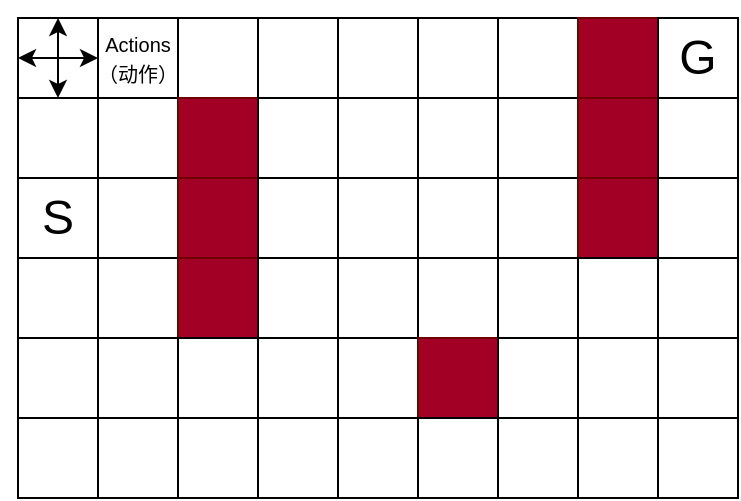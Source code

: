 <mxfile version="21.6.8" type="device">
  <diagram name="Page-1" id="P0LkNidoMmo3ezBTxwOA">
    <mxGraphModel dx="850" dy="819" grid="1" gridSize="10" guides="1" tooltips="1" connect="1" arrows="1" fold="1" page="1" pageScale="1" pageWidth="850" pageHeight="1100" math="0" shadow="0">
      <root>
        <mxCell id="0" />
        <mxCell id="1" parent="0" />
        <mxCell id="lQ1D0pOcRyS9bwFNiPHQ-1" value="" style="whiteSpace=wrap;html=1;aspect=fixed;" vertex="1" parent="1">
          <mxGeometry x="120" y="240" width="40" height="40" as="geometry" />
        </mxCell>
        <mxCell id="lQ1D0pOcRyS9bwFNiPHQ-2" value="" style="whiteSpace=wrap;html=1;aspect=fixed;" vertex="1" parent="1">
          <mxGeometry x="120" y="280" width="40" height="40" as="geometry" />
        </mxCell>
        <mxCell id="lQ1D0pOcRyS9bwFNiPHQ-3" value="&lt;font style=&quot;font-size: 24px;&quot;&gt;S&lt;/font&gt;" style="whiteSpace=wrap;html=1;aspect=fixed;" vertex="1" parent="1">
          <mxGeometry x="120" y="320" width="40" height="40" as="geometry" />
        </mxCell>
        <mxCell id="lQ1D0pOcRyS9bwFNiPHQ-4" value="" style="whiteSpace=wrap;html=1;aspect=fixed;" vertex="1" parent="1">
          <mxGeometry x="120" y="360" width="40" height="40" as="geometry" />
        </mxCell>
        <mxCell id="lQ1D0pOcRyS9bwFNiPHQ-5" value="" style="whiteSpace=wrap;html=1;aspect=fixed;" vertex="1" parent="1">
          <mxGeometry x="120" y="400" width="40" height="40" as="geometry" />
        </mxCell>
        <mxCell id="lQ1D0pOcRyS9bwFNiPHQ-6" value="" style="whiteSpace=wrap;html=1;aspect=fixed;" vertex="1" parent="1">
          <mxGeometry x="120" y="440" width="40" height="40" as="geometry" />
        </mxCell>
        <mxCell id="lQ1D0pOcRyS9bwFNiPHQ-7" value="" style="whiteSpace=wrap;html=1;aspect=fixed;" vertex="1" parent="1">
          <mxGeometry x="160" y="240" width="40" height="40" as="geometry" />
        </mxCell>
        <mxCell id="lQ1D0pOcRyS9bwFNiPHQ-8" value="" style="whiteSpace=wrap;html=1;aspect=fixed;" vertex="1" parent="1">
          <mxGeometry x="160" y="280" width="40" height="40" as="geometry" />
        </mxCell>
        <mxCell id="lQ1D0pOcRyS9bwFNiPHQ-9" value="" style="whiteSpace=wrap;html=1;aspect=fixed;" vertex="1" parent="1">
          <mxGeometry x="160" y="320" width="40" height="40" as="geometry" />
        </mxCell>
        <mxCell id="lQ1D0pOcRyS9bwFNiPHQ-10" value="" style="whiteSpace=wrap;html=1;aspect=fixed;" vertex="1" parent="1">
          <mxGeometry x="160" y="360" width="40" height="40" as="geometry" />
        </mxCell>
        <mxCell id="lQ1D0pOcRyS9bwFNiPHQ-11" value="" style="whiteSpace=wrap;html=1;aspect=fixed;" vertex="1" parent="1">
          <mxGeometry x="160" y="400" width="40" height="40" as="geometry" />
        </mxCell>
        <mxCell id="lQ1D0pOcRyS9bwFNiPHQ-12" value="" style="whiteSpace=wrap;html=1;aspect=fixed;" vertex="1" parent="1">
          <mxGeometry x="160" y="440" width="40" height="40" as="geometry" />
        </mxCell>
        <mxCell id="lQ1D0pOcRyS9bwFNiPHQ-13" value="" style="whiteSpace=wrap;html=1;aspect=fixed;" vertex="1" parent="1">
          <mxGeometry x="200" y="240" width="40" height="40" as="geometry" />
        </mxCell>
        <mxCell id="lQ1D0pOcRyS9bwFNiPHQ-14" value="" style="whiteSpace=wrap;html=1;aspect=fixed;fillColor=#a20025;fontColor=#ffffff;strokeColor=#6F0000;" vertex="1" parent="1">
          <mxGeometry x="200" y="280" width="40" height="40" as="geometry" />
        </mxCell>
        <mxCell id="lQ1D0pOcRyS9bwFNiPHQ-15" value="" style="whiteSpace=wrap;html=1;aspect=fixed;fillColor=#a20025;fontColor=#ffffff;strokeColor=#6F0000;" vertex="1" parent="1">
          <mxGeometry x="200" y="320" width="40" height="40" as="geometry" />
        </mxCell>
        <mxCell id="lQ1D0pOcRyS9bwFNiPHQ-16" value="" style="whiteSpace=wrap;html=1;aspect=fixed;fillColor=#a20025;fontColor=#ffffff;strokeColor=#6F0000;" vertex="1" parent="1">
          <mxGeometry x="200" y="360" width="40" height="40" as="geometry" />
        </mxCell>
        <mxCell id="lQ1D0pOcRyS9bwFNiPHQ-17" value="" style="whiteSpace=wrap;html=1;aspect=fixed;" vertex="1" parent="1">
          <mxGeometry x="200" y="400" width="40" height="40" as="geometry" />
        </mxCell>
        <mxCell id="lQ1D0pOcRyS9bwFNiPHQ-18" value="" style="whiteSpace=wrap;html=1;aspect=fixed;" vertex="1" parent="1">
          <mxGeometry x="200" y="440" width="40" height="40" as="geometry" />
        </mxCell>
        <mxCell id="lQ1D0pOcRyS9bwFNiPHQ-19" value="" style="whiteSpace=wrap;html=1;aspect=fixed;" vertex="1" parent="1">
          <mxGeometry x="240" y="240" width="40" height="40" as="geometry" />
        </mxCell>
        <mxCell id="lQ1D0pOcRyS9bwFNiPHQ-20" value="" style="whiteSpace=wrap;html=1;aspect=fixed;" vertex="1" parent="1">
          <mxGeometry x="240" y="280" width="40" height="40" as="geometry" />
        </mxCell>
        <mxCell id="lQ1D0pOcRyS9bwFNiPHQ-21" value="" style="whiteSpace=wrap;html=1;aspect=fixed;" vertex="1" parent="1">
          <mxGeometry x="240" y="320" width="40" height="40" as="geometry" />
        </mxCell>
        <mxCell id="lQ1D0pOcRyS9bwFNiPHQ-22" value="" style="whiteSpace=wrap;html=1;aspect=fixed;" vertex="1" parent="1">
          <mxGeometry x="240" y="360" width="40" height="40" as="geometry" />
        </mxCell>
        <mxCell id="lQ1D0pOcRyS9bwFNiPHQ-23" value="" style="whiteSpace=wrap;html=1;aspect=fixed;" vertex="1" parent="1">
          <mxGeometry x="240" y="400" width="40" height="40" as="geometry" />
        </mxCell>
        <mxCell id="lQ1D0pOcRyS9bwFNiPHQ-24" value="" style="whiteSpace=wrap;html=1;aspect=fixed;" vertex="1" parent="1">
          <mxGeometry x="240" y="440" width="40" height="40" as="geometry" />
        </mxCell>
        <mxCell id="lQ1D0pOcRyS9bwFNiPHQ-25" value="" style="whiteSpace=wrap;html=1;aspect=fixed;" vertex="1" parent="1">
          <mxGeometry x="280" y="240" width="40" height="40" as="geometry" />
        </mxCell>
        <mxCell id="lQ1D0pOcRyS9bwFNiPHQ-26" value="" style="whiteSpace=wrap;html=1;aspect=fixed;" vertex="1" parent="1">
          <mxGeometry x="280" y="280" width="40" height="40" as="geometry" />
        </mxCell>
        <mxCell id="lQ1D0pOcRyS9bwFNiPHQ-27" value="" style="whiteSpace=wrap;html=1;aspect=fixed;" vertex="1" parent="1">
          <mxGeometry x="280" y="320" width="40" height="40" as="geometry" />
        </mxCell>
        <mxCell id="lQ1D0pOcRyS9bwFNiPHQ-28" value="" style="whiteSpace=wrap;html=1;aspect=fixed;" vertex="1" parent="1">
          <mxGeometry x="280" y="360" width="40" height="40" as="geometry" />
        </mxCell>
        <mxCell id="lQ1D0pOcRyS9bwFNiPHQ-29" value="" style="whiteSpace=wrap;html=1;aspect=fixed;" vertex="1" parent="1">
          <mxGeometry x="280" y="400" width="40" height="40" as="geometry" />
        </mxCell>
        <mxCell id="lQ1D0pOcRyS9bwFNiPHQ-30" value="" style="whiteSpace=wrap;html=1;aspect=fixed;" vertex="1" parent="1">
          <mxGeometry x="280" y="440" width="40" height="40" as="geometry" />
        </mxCell>
        <mxCell id="lQ1D0pOcRyS9bwFNiPHQ-31" value="" style="whiteSpace=wrap;html=1;aspect=fixed;" vertex="1" parent="1">
          <mxGeometry x="320" y="240" width="40" height="40" as="geometry" />
        </mxCell>
        <mxCell id="lQ1D0pOcRyS9bwFNiPHQ-32" value="" style="whiteSpace=wrap;html=1;aspect=fixed;" vertex="1" parent="1">
          <mxGeometry x="320" y="280" width="40" height="40" as="geometry" />
        </mxCell>
        <mxCell id="lQ1D0pOcRyS9bwFNiPHQ-33" value="" style="whiteSpace=wrap;html=1;aspect=fixed;" vertex="1" parent="1">
          <mxGeometry x="320" y="320" width="40" height="40" as="geometry" />
        </mxCell>
        <mxCell id="lQ1D0pOcRyS9bwFNiPHQ-34" value="" style="whiteSpace=wrap;html=1;aspect=fixed;" vertex="1" parent="1">
          <mxGeometry x="320" y="360" width="40" height="40" as="geometry" />
        </mxCell>
        <mxCell id="lQ1D0pOcRyS9bwFNiPHQ-35" value="" style="whiteSpace=wrap;html=1;aspect=fixed;fillColor=#a20025;fontColor=#ffffff;strokeColor=#6F0000;" vertex="1" parent="1">
          <mxGeometry x="320" y="400" width="40" height="40" as="geometry" />
        </mxCell>
        <mxCell id="lQ1D0pOcRyS9bwFNiPHQ-36" value="" style="whiteSpace=wrap;html=1;aspect=fixed;" vertex="1" parent="1">
          <mxGeometry x="320" y="440" width="40" height="40" as="geometry" />
        </mxCell>
        <mxCell id="lQ1D0pOcRyS9bwFNiPHQ-37" value="" style="whiteSpace=wrap;html=1;aspect=fixed;" vertex="1" parent="1">
          <mxGeometry x="360" y="240" width="40" height="40" as="geometry" />
        </mxCell>
        <mxCell id="lQ1D0pOcRyS9bwFNiPHQ-38" value="" style="whiteSpace=wrap;html=1;aspect=fixed;" vertex="1" parent="1">
          <mxGeometry x="360" y="280" width="40" height="40" as="geometry" />
        </mxCell>
        <mxCell id="lQ1D0pOcRyS9bwFNiPHQ-39" value="" style="whiteSpace=wrap;html=1;aspect=fixed;" vertex="1" parent="1">
          <mxGeometry x="360" y="320" width="40" height="40" as="geometry" />
        </mxCell>
        <mxCell id="lQ1D0pOcRyS9bwFNiPHQ-40" value="" style="whiteSpace=wrap;html=1;aspect=fixed;" vertex="1" parent="1">
          <mxGeometry x="360" y="360" width="40" height="40" as="geometry" />
        </mxCell>
        <mxCell id="lQ1D0pOcRyS9bwFNiPHQ-41" value="" style="whiteSpace=wrap;html=1;aspect=fixed;" vertex="1" parent="1">
          <mxGeometry x="360" y="400" width="40" height="40" as="geometry" />
        </mxCell>
        <mxCell id="lQ1D0pOcRyS9bwFNiPHQ-42" value="" style="whiteSpace=wrap;html=1;aspect=fixed;" vertex="1" parent="1">
          <mxGeometry x="360" y="440" width="40" height="40" as="geometry" />
        </mxCell>
        <mxCell id="lQ1D0pOcRyS9bwFNiPHQ-43" value="" style="whiteSpace=wrap;html=1;aspect=fixed;fillColor=#a20025;fontColor=#ffffff;strokeColor=#6F0000;" vertex="1" parent="1">
          <mxGeometry x="400" y="240" width="40" height="40" as="geometry" />
        </mxCell>
        <mxCell id="lQ1D0pOcRyS9bwFNiPHQ-44" value="" style="whiteSpace=wrap;html=1;aspect=fixed;fillColor=#a20025;fontColor=#ffffff;strokeColor=#6F0000;" vertex="1" parent="1">
          <mxGeometry x="400" y="280" width="40" height="40" as="geometry" />
        </mxCell>
        <mxCell id="lQ1D0pOcRyS9bwFNiPHQ-45" value="" style="whiteSpace=wrap;html=1;aspect=fixed;fillColor=#a20025;fontColor=#ffffff;strokeColor=#6F0000;" vertex="1" parent="1">
          <mxGeometry x="400" y="320" width="40" height="40" as="geometry" />
        </mxCell>
        <mxCell id="lQ1D0pOcRyS9bwFNiPHQ-46" value="" style="whiteSpace=wrap;html=1;aspect=fixed;" vertex="1" parent="1">
          <mxGeometry x="400" y="360" width="40" height="40" as="geometry" />
        </mxCell>
        <mxCell id="lQ1D0pOcRyS9bwFNiPHQ-47" value="" style="whiteSpace=wrap;html=1;aspect=fixed;" vertex="1" parent="1">
          <mxGeometry x="400" y="400" width="40" height="40" as="geometry" />
        </mxCell>
        <mxCell id="lQ1D0pOcRyS9bwFNiPHQ-48" value="" style="whiteSpace=wrap;html=1;aspect=fixed;" vertex="1" parent="1">
          <mxGeometry x="400" y="440" width="40" height="40" as="geometry" />
        </mxCell>
        <mxCell id="lQ1D0pOcRyS9bwFNiPHQ-49" value="&lt;font style=&quot;font-size: 24px;&quot;&gt;G&lt;/font&gt;" style="whiteSpace=wrap;html=1;aspect=fixed;" vertex="1" parent="1">
          <mxGeometry x="440" y="240" width="40" height="40" as="geometry" />
        </mxCell>
        <mxCell id="lQ1D0pOcRyS9bwFNiPHQ-50" value="" style="whiteSpace=wrap;html=1;aspect=fixed;" vertex="1" parent="1">
          <mxGeometry x="440" y="280" width="40" height="40" as="geometry" />
        </mxCell>
        <mxCell id="lQ1D0pOcRyS9bwFNiPHQ-51" value="" style="whiteSpace=wrap;html=1;aspect=fixed;" vertex="1" parent="1">
          <mxGeometry x="440" y="320" width="40" height="40" as="geometry" />
        </mxCell>
        <mxCell id="lQ1D0pOcRyS9bwFNiPHQ-52" value="" style="whiteSpace=wrap;html=1;aspect=fixed;" vertex="1" parent="1">
          <mxGeometry x="440" y="360" width="40" height="40" as="geometry" />
        </mxCell>
        <mxCell id="lQ1D0pOcRyS9bwFNiPHQ-53" value="" style="whiteSpace=wrap;html=1;aspect=fixed;" vertex="1" parent="1">
          <mxGeometry x="440" y="400" width="40" height="40" as="geometry" />
        </mxCell>
        <mxCell id="lQ1D0pOcRyS9bwFNiPHQ-54" value="" style="whiteSpace=wrap;html=1;aspect=fixed;" vertex="1" parent="1">
          <mxGeometry x="440" y="440" width="40" height="40" as="geometry" />
        </mxCell>
        <mxCell id="lQ1D0pOcRyS9bwFNiPHQ-55" value="" style="endArrow=classic;startArrow=classic;html=1;rounded=0;entryX=1;entryY=0.5;entryDx=0;entryDy=0;" edge="1" parent="1">
          <mxGeometry width="50" height="50" relative="1" as="geometry">
            <mxPoint x="120" y="260" as="sourcePoint" />
            <mxPoint x="160" y="260" as="targetPoint" />
          </mxGeometry>
        </mxCell>
        <mxCell id="lQ1D0pOcRyS9bwFNiPHQ-56" value="" style="endArrow=classic;startArrow=classic;html=1;rounded=0;exitX=0.5;exitY=0;exitDx=0;exitDy=0;entryX=0.5;entryY=0;entryDx=0;entryDy=0;" edge="1" parent="1">
          <mxGeometry width="50" height="50" relative="1" as="geometry">
            <mxPoint x="140" y="280" as="sourcePoint" />
            <mxPoint x="140" y="240" as="targetPoint" />
          </mxGeometry>
        </mxCell>
        <mxCell id="lQ1D0pOcRyS9bwFNiPHQ-57" value="&lt;font style=&quot;font-size: 10px;&quot;&gt;Actions（动作）&lt;/font&gt;" style="text;html=1;strokeColor=none;fillColor=none;align=center;verticalAlign=middle;whiteSpace=wrap;rounded=0;" vertex="1" parent="1">
          <mxGeometry x="155" y="245" width="50" height="30" as="geometry" />
        </mxCell>
      </root>
    </mxGraphModel>
  </diagram>
</mxfile>
